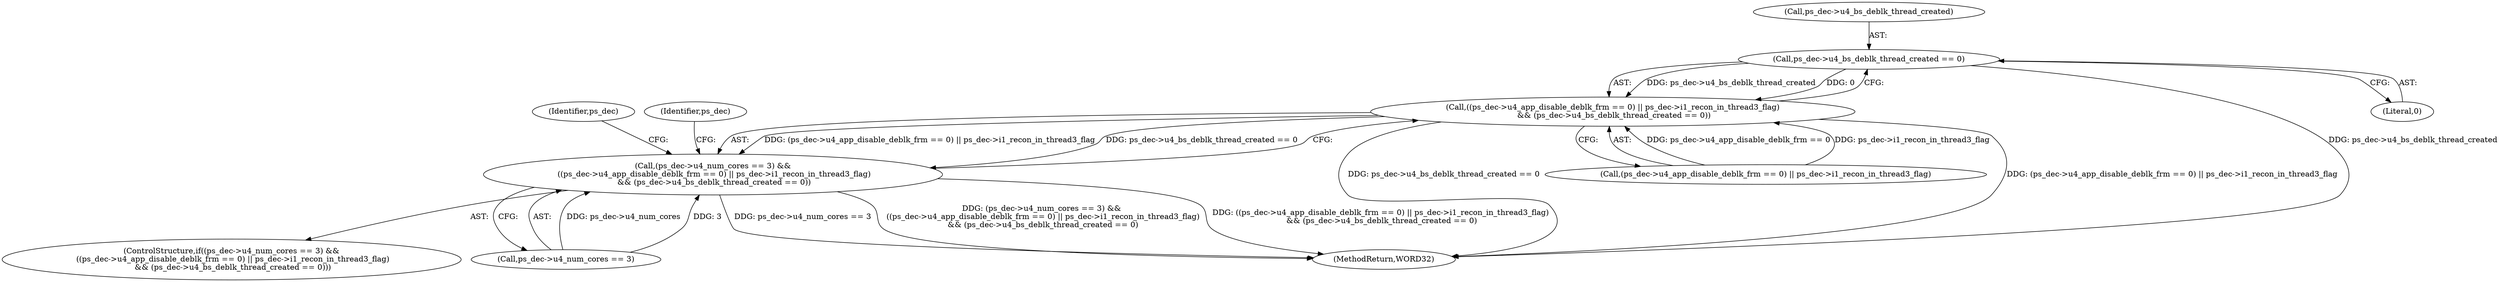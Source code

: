 digraph "0_Android_9a00f562a612d56e7b2b989d168647db900ba6cf@API" {
"1000511" [label="(Call,ps_dec->u4_bs_deblk_thread_created == 0)"];
"1000501" [label="(Call,((ps_dec->u4_app_disable_deblk_frm == 0) || ps_dec->i1_recon_in_thread3_flag)\n && (ps_dec->u4_bs_deblk_thread_created == 0))"];
"1000495" [label="(Call,(ps_dec->u4_num_cores == 3) &&\n ((ps_dec->u4_app_disable_deblk_frm == 0) || ps_dec->i1_recon_in_thread3_flag)\n && (ps_dec->u4_bs_deblk_thread_created == 0))"];
"1000512" [label="(Call,ps_dec->u4_bs_deblk_thread_created)"];
"1000494" [label="(ControlStructure,if((ps_dec->u4_num_cores == 3) &&\n ((ps_dec->u4_app_disable_deblk_frm == 0) || ps_dec->i1_recon_in_thread3_flag)\n && (ps_dec->u4_bs_deblk_thread_created == 0)))"];
"1000496" [label="(Call,ps_dec->u4_num_cores == 3)"];
"1000502" [label="(Call,(ps_dec->u4_app_disable_deblk_frm == 0) || ps_dec->i1_recon_in_thread3_flag)"];
"1000540" [label="(Identifier,ps_dec)"];
"1000511" [label="(Call,ps_dec->u4_bs_deblk_thread_created == 0)"];
"1001450" [label="(MethodReturn,WORD32)"];
"1000515" [label="(Literal,0)"];
"1000519" [label="(Identifier,ps_dec)"];
"1000501" [label="(Call,((ps_dec->u4_app_disable_deblk_frm == 0) || ps_dec->i1_recon_in_thread3_flag)\n && (ps_dec->u4_bs_deblk_thread_created == 0))"];
"1000495" [label="(Call,(ps_dec->u4_num_cores == 3) &&\n ((ps_dec->u4_app_disable_deblk_frm == 0) || ps_dec->i1_recon_in_thread3_flag)\n && (ps_dec->u4_bs_deblk_thread_created == 0))"];
"1000511" -> "1000501"  [label="AST: "];
"1000511" -> "1000515"  [label="CFG: "];
"1000512" -> "1000511"  [label="AST: "];
"1000515" -> "1000511"  [label="AST: "];
"1000501" -> "1000511"  [label="CFG: "];
"1000511" -> "1001450"  [label="DDG: ps_dec->u4_bs_deblk_thread_created"];
"1000511" -> "1000501"  [label="DDG: ps_dec->u4_bs_deblk_thread_created"];
"1000511" -> "1000501"  [label="DDG: 0"];
"1000501" -> "1000495"  [label="AST: "];
"1000501" -> "1000502"  [label="CFG: "];
"1000502" -> "1000501"  [label="AST: "];
"1000495" -> "1000501"  [label="CFG: "];
"1000501" -> "1001450"  [label="DDG: ps_dec->u4_bs_deblk_thread_created == 0"];
"1000501" -> "1001450"  [label="DDG: (ps_dec->u4_app_disable_deblk_frm == 0) || ps_dec->i1_recon_in_thread3_flag"];
"1000501" -> "1000495"  [label="DDG: (ps_dec->u4_app_disable_deblk_frm == 0) || ps_dec->i1_recon_in_thread3_flag"];
"1000501" -> "1000495"  [label="DDG: ps_dec->u4_bs_deblk_thread_created == 0"];
"1000502" -> "1000501"  [label="DDG: ps_dec->u4_app_disable_deblk_frm == 0"];
"1000502" -> "1000501"  [label="DDG: ps_dec->i1_recon_in_thread3_flag"];
"1000495" -> "1000494"  [label="AST: "];
"1000495" -> "1000496"  [label="CFG: "];
"1000496" -> "1000495"  [label="AST: "];
"1000519" -> "1000495"  [label="CFG: "];
"1000540" -> "1000495"  [label="CFG: "];
"1000495" -> "1001450"  [label="DDG: ps_dec->u4_num_cores == 3"];
"1000495" -> "1001450"  [label="DDG: (ps_dec->u4_num_cores == 3) &&\n ((ps_dec->u4_app_disable_deblk_frm == 0) || ps_dec->i1_recon_in_thread3_flag)\n && (ps_dec->u4_bs_deblk_thread_created == 0)"];
"1000495" -> "1001450"  [label="DDG: ((ps_dec->u4_app_disable_deblk_frm == 0) || ps_dec->i1_recon_in_thread3_flag)\n && (ps_dec->u4_bs_deblk_thread_created == 0)"];
"1000496" -> "1000495"  [label="DDG: ps_dec->u4_num_cores"];
"1000496" -> "1000495"  [label="DDG: 3"];
}
